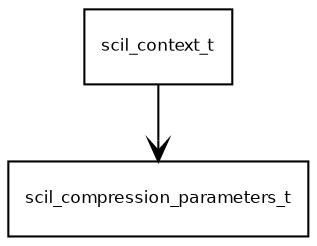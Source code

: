 digraph scil_uml {
    fontname = "Bitstream Vera Sans"
    fontsize = 8

    node [
            fontname = "Bitstream Vera Sans"
            fontsize = 8
            shape = "record"
    ]

    edge [
            fontname = "Bitstream Vera Sans"
            fontsize = 8
    ]

    // "Classes"
    context [
        label = "{scil_context_t}"
    ]

    compression_parameters [
        label = "{scil_compression_parameters_t}"
    ]

    // Dependencies
    edge [
            arrowhead = "open"
    ]

    context -> compression_parameters
}
